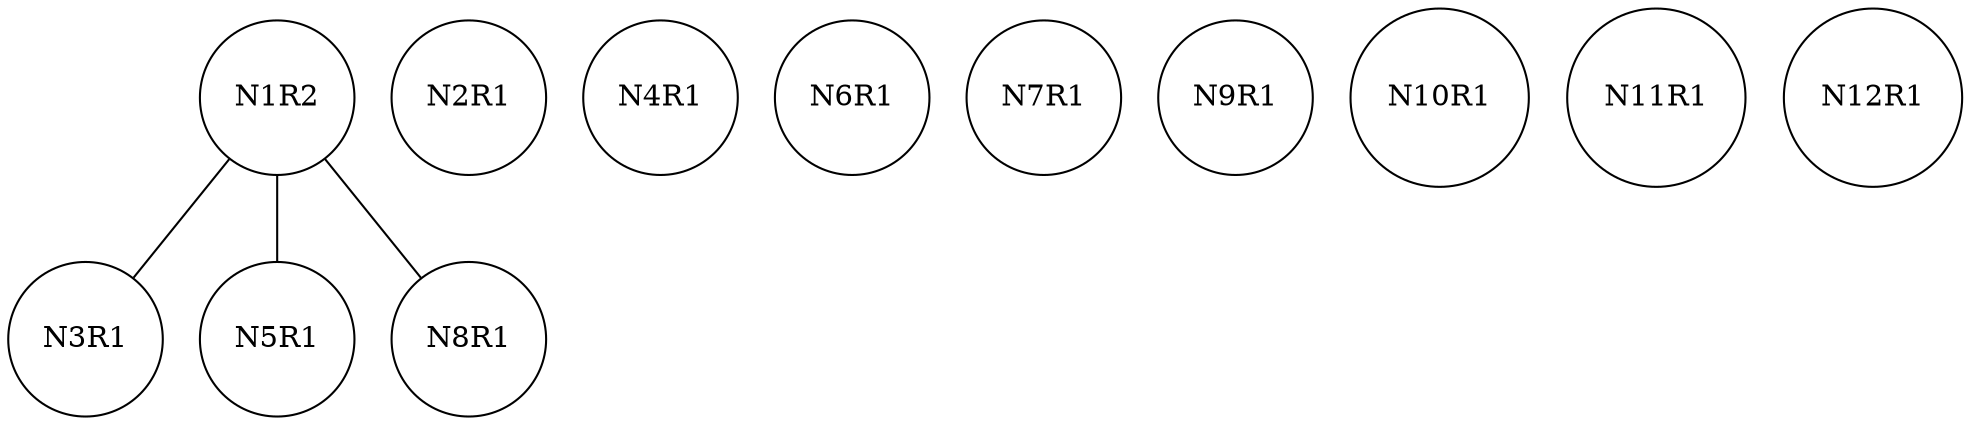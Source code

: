 graph ig {
    node [shape = circle];
    N1R2;
    N2R1;
    N3R1;
    N4R1;
    N5R1;
    N6R1;
    N7R1;
    N8R1;
    N9R1;
    N10R1;
    N11R1;
    N12R1;
    N1R2 -- N5R1;
    N1R2 -- N3R1;
    N1R2 -- N8R1;
}

